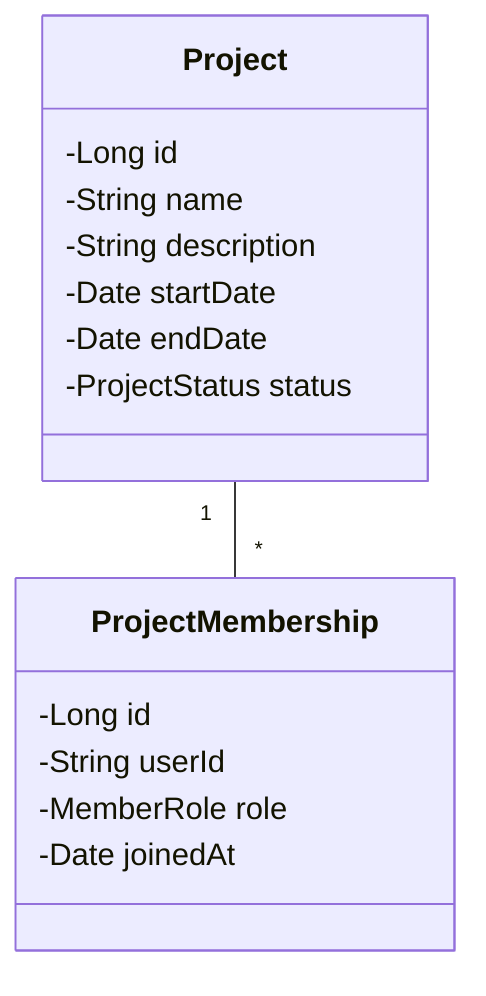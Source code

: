 classDiagram
class Project {
-Long id
-String name
-String description
-Date startDate
-Date endDate
-ProjectStatus status
}

    class ProjectMembership {
        -Long id
        -String userId
        -MemberRole role
        -Date joinedAt
    }

    Project "1" -- "*" ProjectMembership